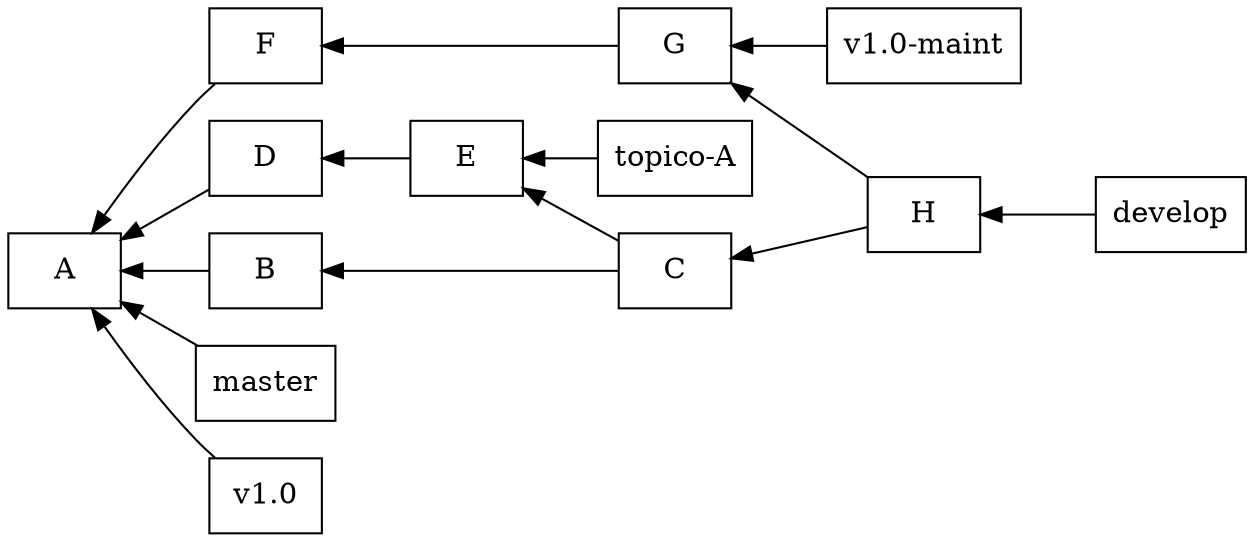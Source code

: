 digraph G {
  rankdir=RL

  node [shape=rectangle,style="fill=green!20"]
  A
  B
  C
  D
  E
  F
  G
  H
  {rank=same; D B F}

  node [shape=rectangle,style="fill=yellow!20"]
  master
  develop
  topicoA [label="topico-A"]
  v1_0m [label="v1.0-maint"]

  node [shape=rectangle,style="fill=blue!20"]
  v1_0 [label="v1.0"]

  H -> C -> B -> A
  C -> E -> D -> A
  H -> G -> F -> A

  master -> A
  v1_0 -> A
  develop -> H
  v1_0m -> G
  topicoA -> E
}
